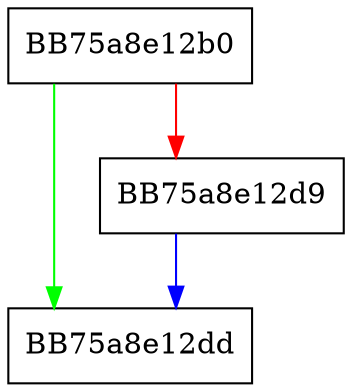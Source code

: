 digraph _Do_call {
  node [shape="box"];
  graph [splines=ortho];
  BB75a8e12b0 -> BB75a8e12dd [color="green"];
  BB75a8e12b0 -> BB75a8e12d9 [color="red"];
  BB75a8e12d9 -> BB75a8e12dd [color="blue"];
}